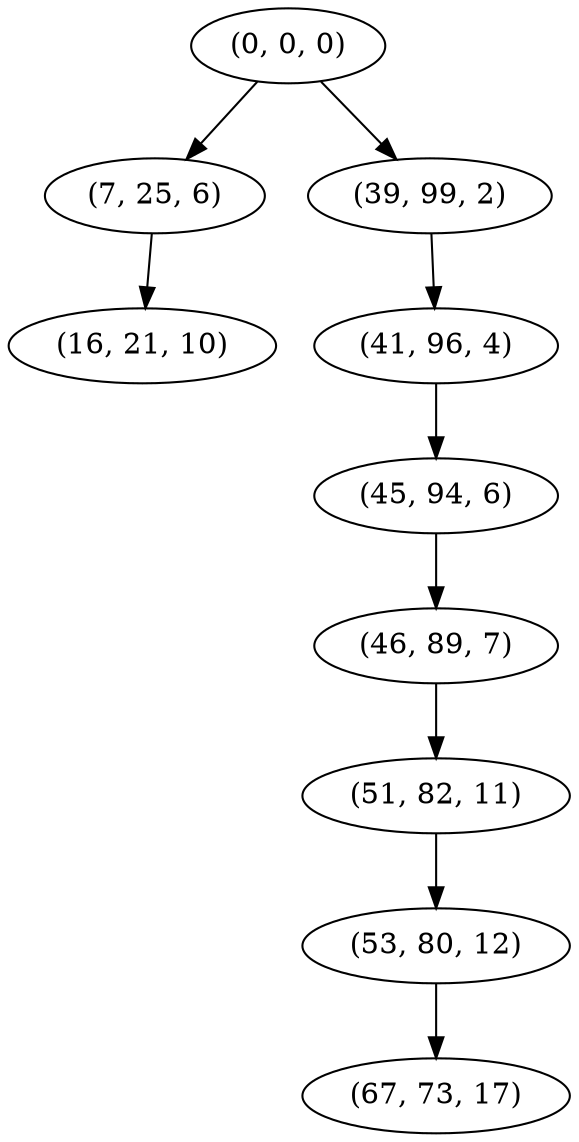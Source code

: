 digraph tree {
    "(0, 0, 0)";
    "(7, 25, 6)";
    "(16, 21, 10)";
    "(39, 99, 2)";
    "(41, 96, 4)";
    "(45, 94, 6)";
    "(46, 89, 7)";
    "(51, 82, 11)";
    "(53, 80, 12)";
    "(67, 73, 17)";
    "(0, 0, 0)" -> "(7, 25, 6)";
    "(0, 0, 0)" -> "(39, 99, 2)";
    "(7, 25, 6)" -> "(16, 21, 10)";
    "(39, 99, 2)" -> "(41, 96, 4)";
    "(41, 96, 4)" -> "(45, 94, 6)";
    "(45, 94, 6)" -> "(46, 89, 7)";
    "(46, 89, 7)" -> "(51, 82, 11)";
    "(51, 82, 11)" -> "(53, 80, 12)";
    "(53, 80, 12)" -> "(67, 73, 17)";
}
